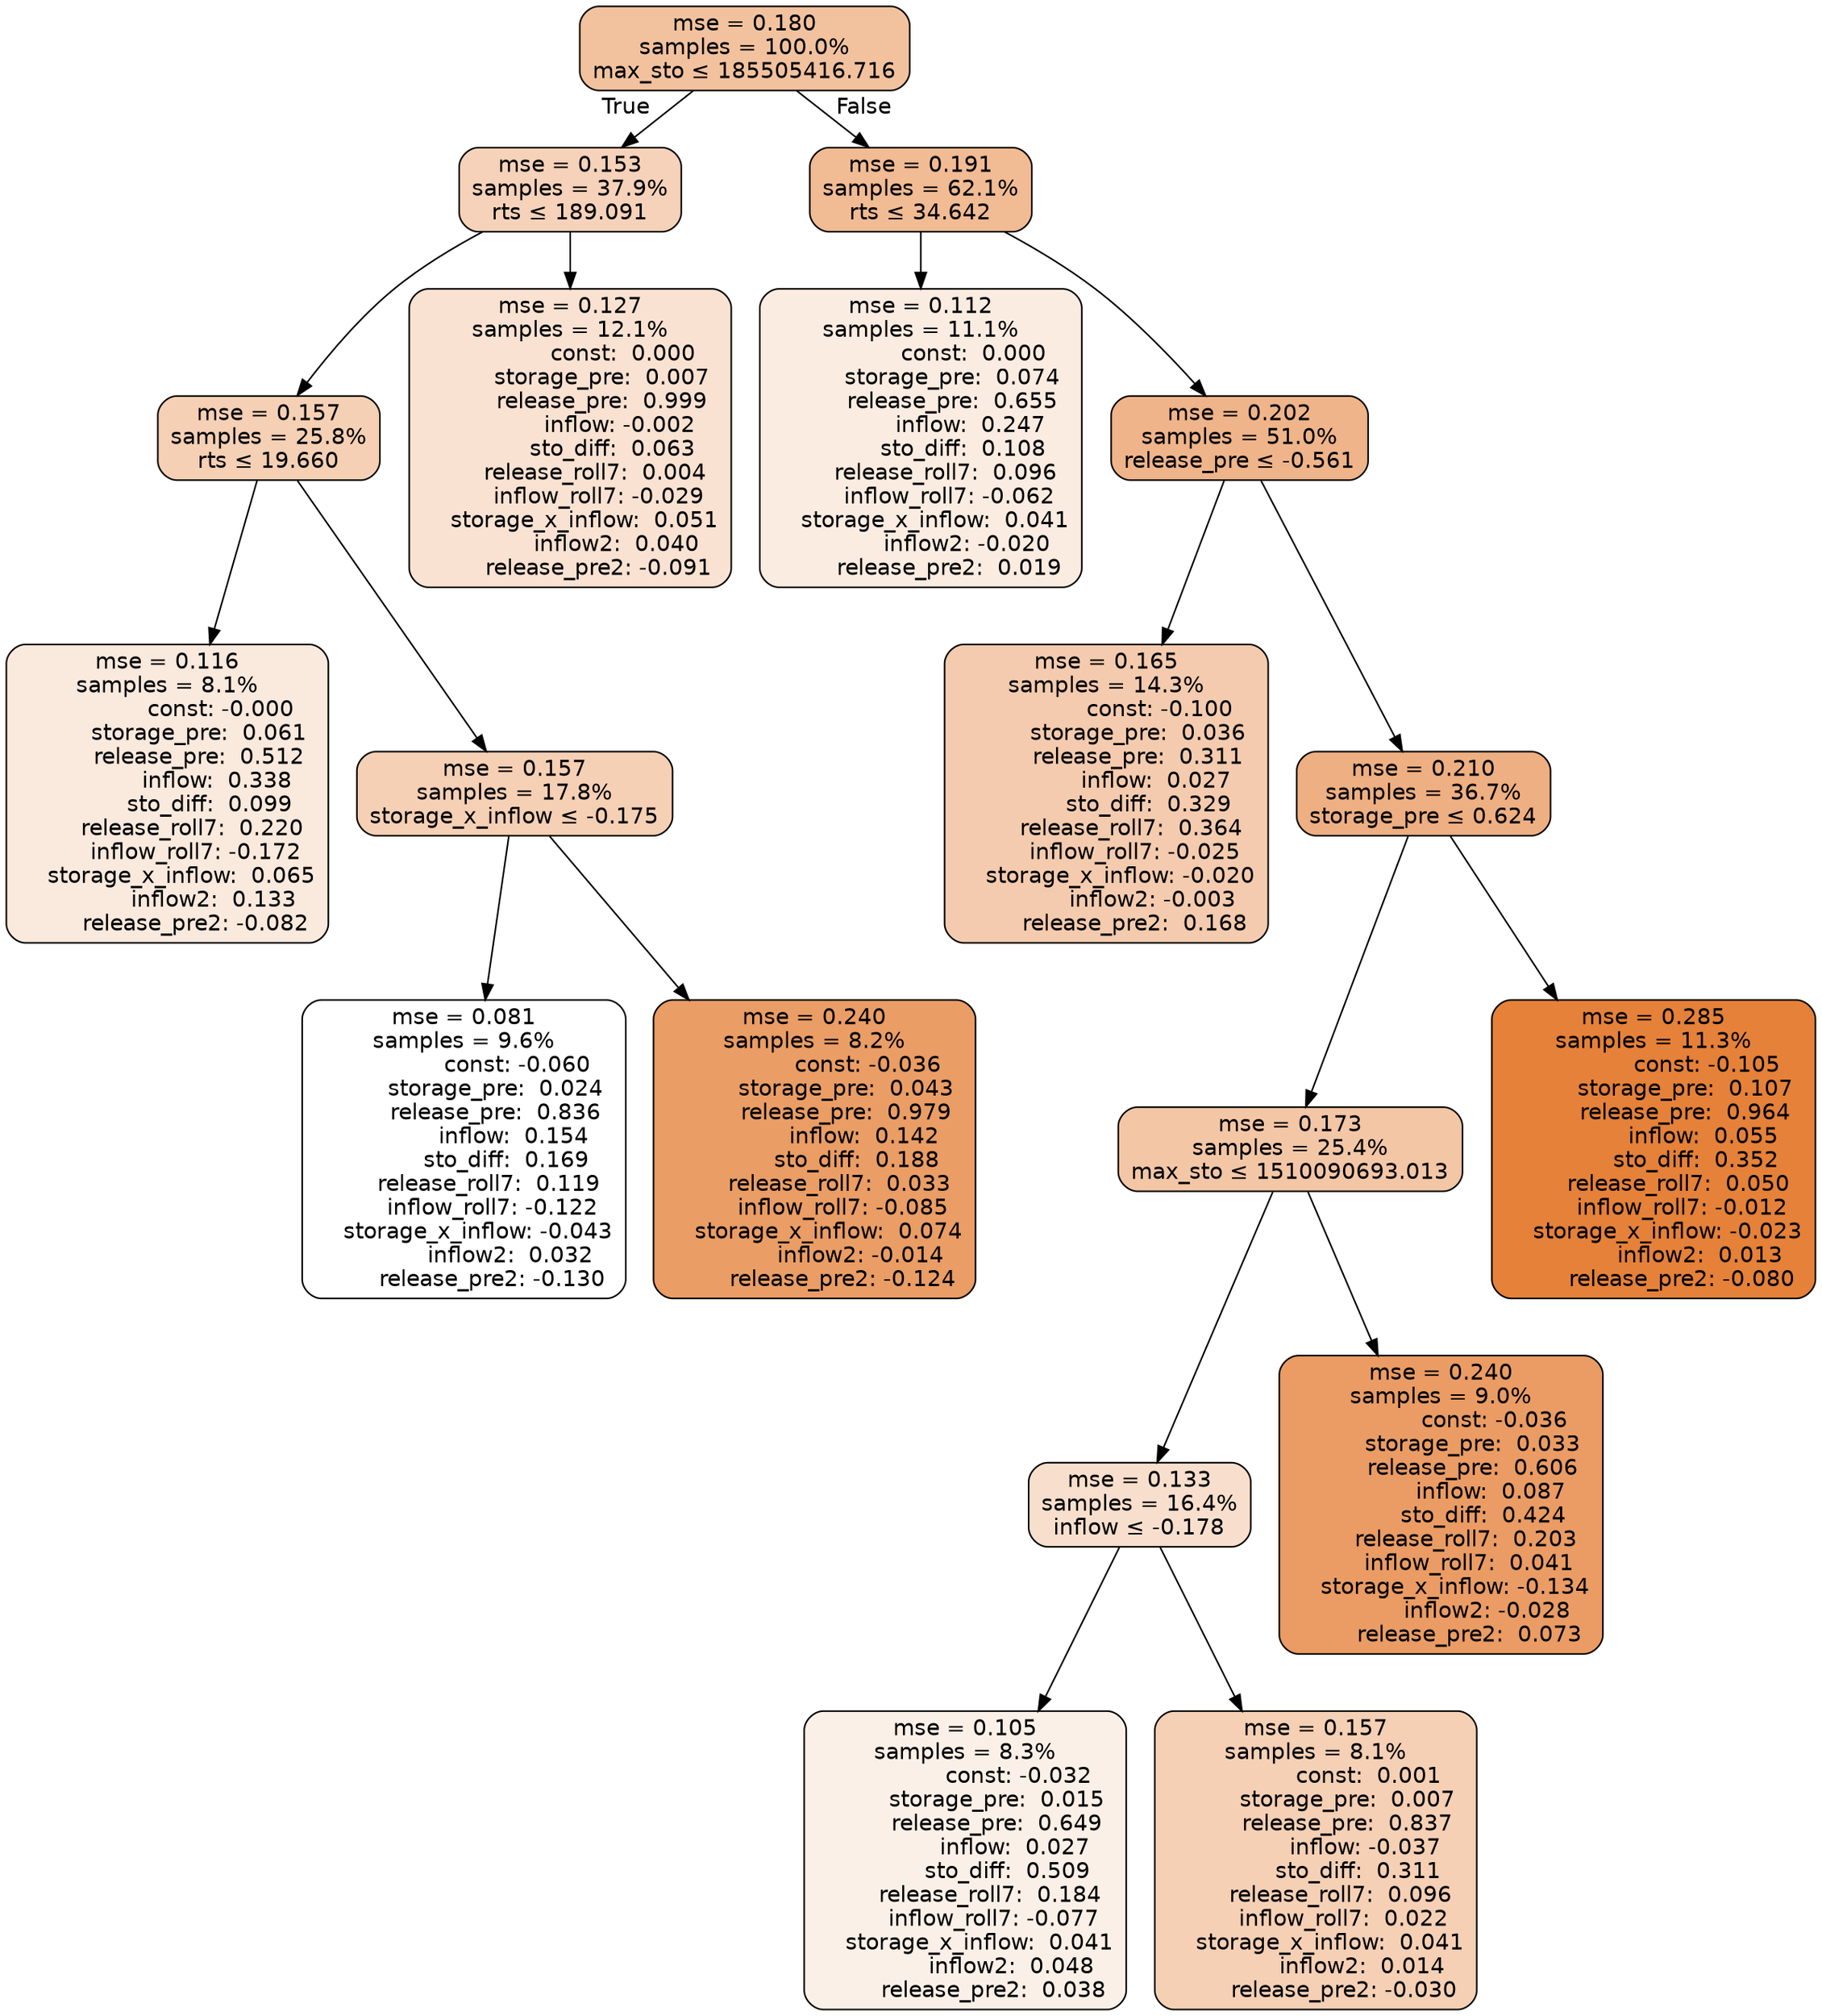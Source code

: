 digraph tree {
bgcolor="transparent"
node [shape=rectangle, style="filled, rounded", color="black", fontname=helvetica] ;
edge [fontname=helvetica] ;
	"0" [label="mse = 0.180
samples = 100.0%
max_sto &le; 185505416.716", fillcolor="#f2c29f"]
	"1" [label="mse = 0.153
samples = 37.9%
rts &le; 189.091", fillcolor="#f5d2b9"]
	"2" [label="mse = 0.157
samples = 25.8%
rts &le; 19.660", fillcolor="#f5d0b5"]
	"3" [label="mse = 0.116
samples = 8.1%
               const: -0.000
         storage_pre:  0.061
         release_pre:  0.512
              inflow:  0.338
            sto_diff:  0.099
       release_roll7:  0.220
        inflow_roll7: -0.172
    storage_x_inflow:  0.065
             inflow2:  0.133
        release_pre2: -0.082", fillcolor="#fae9dd"]
	"4" [label="mse = 0.157
samples = 17.8%
storage_x_inflow &le; -0.175", fillcolor="#f5d0b5"]
	"5" [label="mse = 0.081
samples = 9.6%
               const: -0.060
         storage_pre:  0.024
         release_pre:  0.836
              inflow:  0.154
            sto_diff:  0.169
       release_roll7:  0.119
        inflow_roll7: -0.122
    storage_x_inflow: -0.043
             inflow2:  0.032
        release_pre2: -0.130", fillcolor="#ffffff"]
	"6" [label="mse = 0.240
samples = 8.2%
               const: -0.036
         storage_pre:  0.043
         release_pre:  0.979
              inflow:  0.142
            sto_diff:  0.188
       release_roll7:  0.033
        inflow_roll7: -0.085
    storage_x_inflow:  0.074
             inflow2: -0.014
        release_pre2: -0.124", fillcolor="#ea9d65"]
	"7" [label="mse = 0.127
samples = 12.1%
               const:  0.000
         storage_pre:  0.007
         release_pre:  0.999
              inflow: -0.002
            sto_diff:  0.063
       release_roll7:  0.004
        inflow_roll7: -0.029
    storage_x_inflow:  0.051
             inflow2:  0.040
        release_pre2: -0.091", fillcolor="#f9e2d2"]
	"8" [label="mse = 0.191
samples = 62.1%
rts &le; 34.642", fillcolor="#f1bb94"]
	"9" [label="mse = 0.112
samples = 11.1%
               const:  0.000
         storage_pre:  0.074
         release_pre:  0.655
              inflow:  0.247
            sto_diff:  0.108
       release_roll7:  0.096
        inflow_roll7: -0.062
    storage_x_inflow:  0.041
             inflow2: -0.020
        release_pre2:  0.019", fillcolor="#fbece1"]
	"10" [label="mse = 0.202
samples = 51.0%
release_pre &le; -0.561", fillcolor="#efb48a"]
	"11" [label="mse = 0.165
samples = 14.3%
               const: -0.100
         storage_pre:  0.036
         release_pre:  0.311
              inflow:  0.027
            sto_diff:  0.329
       release_roll7:  0.364
        inflow_roll7: -0.025
    storage_x_inflow: -0.020
             inflow2: -0.003
        release_pre2:  0.168", fillcolor="#f4cbae"]
	"12" [label="mse = 0.210
samples = 36.7%
storage_pre &le; 0.624", fillcolor="#eeaf82"]
	"13" [label="mse = 0.173
samples = 25.4%
max_sto &le; 1510090693.013", fillcolor="#f3c6a6"]
	"14" [label="mse = 0.133
samples = 16.4%
inflow &le; -0.178", fillcolor="#f8dfcd"]
	"15" [label="mse = 0.105
samples = 8.3%
               const: -0.032
         storage_pre:  0.015
         release_pre:  0.649
              inflow:  0.027
            sto_diff:  0.509
       release_roll7:  0.184
        inflow_roll7: -0.077
    storage_x_inflow:  0.041
             inflow2:  0.048
        release_pre2:  0.038", fillcolor="#fbf0e7"]
	"16" [label="mse = 0.157
samples = 8.1%
               const:  0.001
         storage_pre:  0.007
         release_pre:  0.837
              inflow: -0.037
            sto_diff:  0.311
       release_roll7:  0.096
        inflow_roll7:  0.022
    storage_x_inflow:  0.041
             inflow2:  0.014
        release_pre2: -0.030", fillcolor="#f5d0b5"]
	"17" [label="mse = 0.240
samples = 9.0%
               const: -0.036
         storage_pre:  0.033
         release_pre:  0.606
              inflow:  0.087
            sto_diff:  0.424
       release_roll7:  0.203
        inflow_roll7:  0.041
    storage_x_inflow: -0.134
             inflow2: -0.028
        release_pre2:  0.073", fillcolor="#ea9c64"]
	"18" [label="mse = 0.285
samples = 11.3%
               const: -0.105
         storage_pre:  0.107
         release_pre:  0.964
              inflow:  0.055
            sto_diff:  0.352
       release_roll7:  0.050
        inflow_roll7: -0.012
    storage_x_inflow: -0.023
             inflow2:  0.013
        release_pre2: -0.080", fillcolor="#e58139"]

	"0" -> "1" [labeldistance=2.5, labelangle=45, headlabel="True"]
	"1" -> "2"
	"2" -> "3"
	"2" -> "4"
	"4" -> "5"
	"4" -> "6"
	"1" -> "7"
	"0" -> "8" [labeldistance=2.5, labelangle=-45, headlabel="False"]
	"8" -> "9"
	"8" -> "10"
	"10" -> "11"
	"10" -> "12"
	"12" -> "13"
	"13" -> "14"
	"14" -> "15"
	"14" -> "16"
	"13" -> "17"
	"12" -> "18"
}
